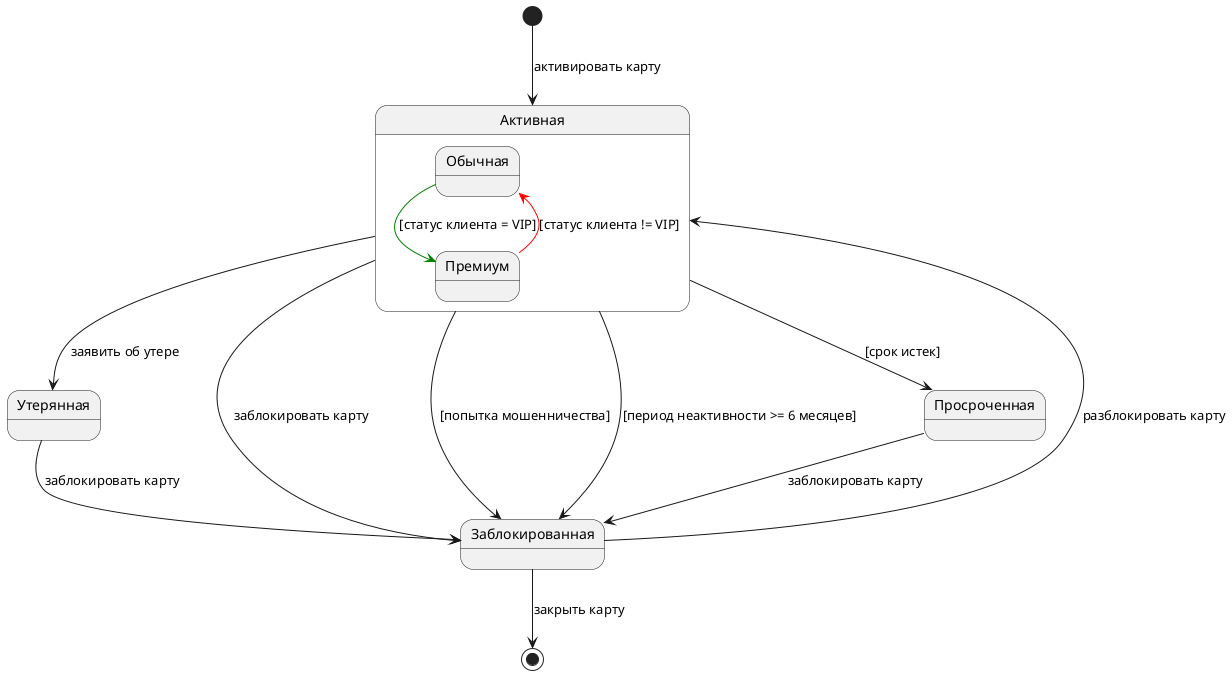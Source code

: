 @startuml

[*] --> Активная : активировать карту
state Активная {
    Обычная -[#green]-> Премиум : [статус клиента = VIP]
    Премиум -[#red]-> Обычная : [статус клиента != VIP]
}
Активная --> Утерянная : заявить об утере
Утерянная --> Заблокированная : заблокировать карту
Заблокированная --> Активная : разблокировать карту
Активная --> Заблокированная : заблокировать карту
Заблокированная --> [*] : закрыть карту
Активная --> Просроченная : [срок истек]
Просроченная --> Заблокированная : заблокировать карту
Активная --> Заблокированная : [попытка мошенничества]
Активная --> Заблокированная : [период неактивности >= 6 месяцев]

@enduml